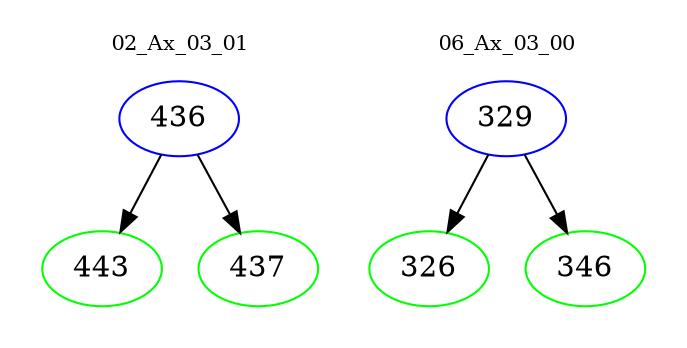 digraph{
subgraph cluster_0 {
color = white
label = "02_Ax_03_01";
fontsize=10;
T0_436 [label="436", color="blue"]
T0_436 -> T0_443 [color="black"]
T0_443 [label="443", color="green"]
T0_436 -> T0_437 [color="black"]
T0_437 [label="437", color="green"]
}
subgraph cluster_1 {
color = white
label = "06_Ax_03_00";
fontsize=10;
T1_329 [label="329", color="blue"]
T1_329 -> T1_326 [color="black"]
T1_326 [label="326", color="green"]
T1_329 -> T1_346 [color="black"]
T1_346 [label="346", color="green"]
}
}
